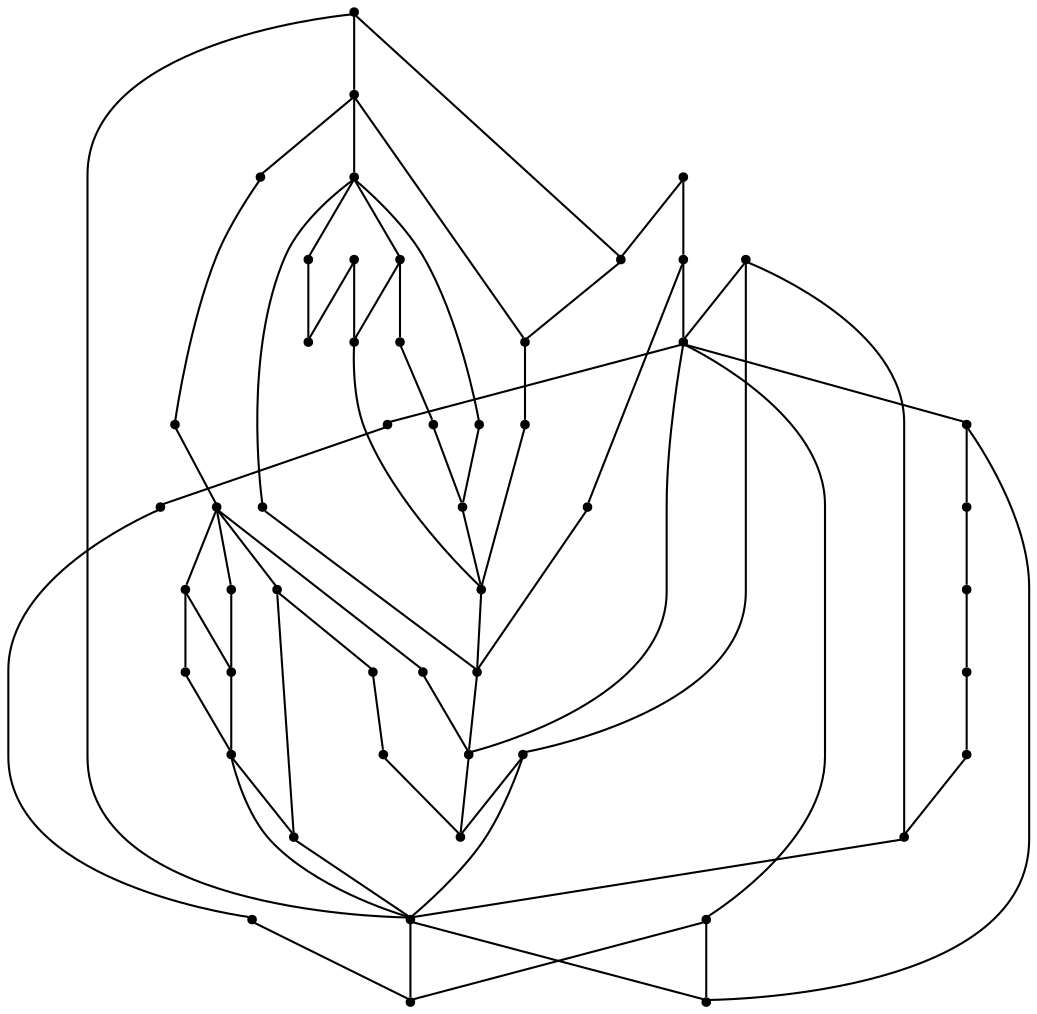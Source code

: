graph {
  node [shape=point,comment="{\"directed\":false,\"doi\":\"10.1007/3-540-46648-7_2\",\"figure\":\"? (4)\"}"]

  v0 [pos="1511.1889130568918,921.8691708727104"]
  v1 [pos="1300.412560448137,921.8691708727104"]
  v2 [pos="1616.9520891846405,816.601226594415"]
  v3 [pos="1194.899341811812,869.1101665469623"]
  v4 [pos="1564.1954798664783,1027.1371787401663"]
  v5 [pos="1564.1954798664783,921.8691708727104"]
  v6 [pos="1564.195479866478,1132.905283559443"]
  v7 [pos="1564.195479866478,1238.6733883787197"]
  v8 [pos="1564.1954798664783,1079.8962148604944"]
  v9 [pos="1564.195479866478,1185.9143522583915"]
  v10 [pos="1564.1954798664783,1291.1823283312672"]
  v11 [pos="1511.1889130568918,1079.8962148604944"]
  v12 [pos="1511.1889130568918,1132.9052835594432"]
  v13 [pos="1511.1889130568918,1185.9143522583915"]
  v14 [pos="1511.1889130568918,1238.6733883787197"]
  v15 [pos="1511.1889130568918,869.1101665469623"]
  v16 [pos="1458.4323037387294,869.1101665469623"]
  v17 [pos="1458.9323458940485,1026.1369848365248"]
  v18 [pos="1458.4323037387294,1291.1823283312672"]
  v19 [pos="1458.4323037387294,921.8691708727104"]
  v20 [pos="1089.1361020978277,1027.6372438974067"]
  v21 [pos="1458.4323037387294,1185.9143522583915"]
  v22 [pos="1458.4323037387294,1343.9413326570152"]
  v23 [pos="1405.9257154982265,1079.8962148604944"]
  v24 [pos="1405.9257154982263,1291.1823283312672"]
  v25 [pos="1352.9190851024046,921.8691708727101"]
  v26 [pos="1352.9190851024046,1132.9052835594432"]
  v27 [pos="1352.9190851024043,974.8782395716589"]
  v28 [pos="1353.4191908439589,1185.9143522583915"]
  v29 [pos="1352.9190851024046,1237.9231952591183"]
  v30 [pos="1300.412560448137,974.8782395716589"]
  v31 [pos="1299.4124125512635,1185.1641909333703"]
  v32 [pos="1300.412560448137,1343.9413326570152"]
  v33 [pos="1299.4124125512635,1237.9231952591183"]
  v34 [pos="1246.9058243107604,1237.9231952591183"]
  v35 [pos="1247.1558771815378,1079.8962148604944"]
  v36 [pos="1246.9058243107606,1185.1641909333703"]
  v37 [pos="1194.899341811812,921.8691708727101"]
  v38 [pos="1193.8992257080563,1185.1641909333703"]
  v39 [pos="1194.899341811812,1238.6733883787197"]
  v40 [pos="1141.89271141599,869.1101665469623"]
  v41 [pos="1141.89271141599,1238.6733883787197"]
  v42 [pos="1141.89271141599,1291.1823283312672"]
  v43 [pos="1141.89271141599,921.8691708727104"]
  v44 [pos="1089.1361020978277,922.1192352459107"]
  v45 [pos="1089.1361020978277,1079.8962148604944"]
  v46 [pos="1089.1361020978277,1132.905283559443"]
  v47 [pos="1089.1361020978277,1343.9413326570152"]
  v48 [pos="1089.1361020978277,1238.6733883787197"]
  v49 [pos="1036.3795404693417,1079.8962148604944"]
  v50 [pos="1036.3795404693417,1238.6733883787197"]
  v51 [pos="983.8729840219565,1396.9504013559635"]

  v0 -- v20 [id="-1",pos="1511.1889130568918,921.8691708727104 1511.1889448500094,939.8722796032939 1511.1889448500094,950.8740945975476 1500.1875087431074,963.876424577405 1489.1860726362052,977.8787576934228 1476.1844679080268,981.8794061296678 1458.1823144541875,984.8799242514317 1089.1361020978277,1027.6372438974067 1089.1361020978277,1027.6372438974067 1089.1361020978277,1027.6372438974067"]
  v51 -- v2 [id="-2",pos="983.8729840219565,1396.9504013559635 1562.1952794520844,1396.9504013559635 1562.1952794520844,1396.9504013559635 1562.1952794520844,1396.9504013559635 1580.1975600783946,1396.9504013559635 1592.1989533234641,1398.9507891632466 1604.2004737410043,1385.9485863617099 1617.2020784691824,1373.946513874654 1617.2020784691824,1361.9444413875985 1617.2020784691824,1343.9413326570152 1616.9520891846405,816.601226594415 1616.9520891846405,816.601226594415 1616.9520891846405,816.601226594415"]
  v50 -- v48 [id="-6",pos="1036.3795404693417,1238.6733883787197 1089.1361020978277,1238.6733883787197 1089.1361020978277,1238.6733883787197 1089.1361020978277,1238.6733883787197"]
  v49 -- v50 [id="-8",pos="1036.3795404693417,1079.8962148604944 1036.3795404693417,1238.6733883787197 1036.3795404693417,1238.6733883787197 1036.3795404693417,1238.6733883787197"]
  v49 -- v45 [id="-9",pos="1036.3795404693417,1079.8962148604944 1089.1361020978277,1079.8962148604944 1089.1361020978277,1079.8962148604944 1089.1361020978277,1079.8962148604944"]
  v47 -- v32 [id="-19",pos="1089.1361020978277,1343.9413326570152 1300.412560448137,1343.9413326570152 1300.412560448137,1343.9413326570152 1300.412560448137,1343.9413326570152"]
  v47 -- v42 [id="-20",pos="1089.1361020978277,1343.9413326570152 1141.89271141599,1291.1823283312672 1141.89271141599,1291.1823283312672 1141.89271141599,1291.1823283312672"]
  v47 -- v48 [id="-21",pos="1089.1361020978277,1343.9413326570152 1089.1361020978277,1238.6733883787197 1089.1361020978277,1238.6733883787197 1089.1361020978277,1238.6733883787197"]
  v48 -- v46 [id="-23",pos="1089.1361020978277,1238.6733883787197 1089.1361020978277,1132.905283559443 1089.1361020978277,1132.905283559443 1089.1361020978277,1132.905283559443"]
  v46 -- v26 [id="-25",pos="1089.1361020978277,1132.905283559443 1352.9190851024046,1132.9052835594432 1352.9190851024046,1132.9052835594432 1352.9190851024046,1132.9052835594432"]
  v45 -- v20 [id="-26",pos="1089.1361020978277,1079.8962148604944 1089.1361020978277,1027.6372438974067 1089.1361020978277,1027.6372438974067 1089.1361020978277,1027.6372438974067"]
  v45 -- v35 [id="-27",pos="1089.1361020978277,1079.8962148604944 1247.1558771815378,1079.8962148604944 1247.1558771815378,1079.8962148604944 1247.1558771815378,1079.8962148604944"]
  v20 -- v37 [id="-29",pos="1089.1361020978277,1027.6372438974067 1194.899341811812,921.8691708727101 1194.899341811812,921.8691708727101 1194.899341811812,921.8691708727101"]
  v20 -- v30 [id="-30",pos="1089.1361020978277,1027.6372438974067 1300.412560448137,974.8782395716589 1300.412560448137,974.8782395716589 1300.412560448137,974.8782395716589"]
  v20 -- v44 [id="-31",pos="1089.1361020978277,1027.6372438974067 1089.1361020978277,922.1192352459107 1089.1361020978277,922.1192352459107 1089.1361020978277,922.1192352459107"]
  v20 -- v17 [id="-32",pos="1089.1361020978277,1027.6372438974067 1458.9323458940485,1026.1369848365248 1458.9323458940485,1026.1369848365248 1458.9323458940485,1026.1369848365248"]
  v44 -- v43 [id="-34",pos="1089.1361020978277,922.1192352459107 1141.89271141599,921.8691708727104 1141.89271141599,921.8691708727104 1141.89271141599,921.8691708727104"]
  v42 -- v29 [id="-55",pos="1141.89271141599,1291.1823283312672 1352.9190851024046,1237.9231952591183 1352.9190851024046,1237.9231952591183 1352.9190851024046,1237.9231952591183"]
  v42 -- v24 [id="-56",pos="1141.89271141599,1291.1823283312672 1405.9257154982263,1291.1823283312672 1405.9257154982263,1291.1823283312672 1405.9257154982263,1291.1823283312672"]
  v42 -- v34 [id="-57",pos="1141.89271141599,1291.1823283312672 1246.9058243107604,1237.9231952591183 1246.9058243107604,1237.9231952591183 1246.9058243107604,1237.9231952591183"]
  v42 -- v41 [id="-58",pos="1141.89271141599,1291.1823283312672 1141.89271141599,1238.6733883787197 1141.89271141599,1238.6733883787197 1141.89271141599,1238.6733883787197"]
  v41 -- v39 [id="-60",pos="1141.89271141599,1238.6733883787197 1194.899341811812,1238.6733883787197 1194.899341811812,1238.6733883787197 1194.899341811812,1238.6733883787197"]
  v43 -- v40 [id="-61",pos="1141.89271141599,921.8691708727104 1141.89271141599,869.1101665469623 1141.89271141599,869.1101665469623 1141.89271141599,869.1101665469623"]
  v40 -- v3 [id="-63",pos="1141.89271141599,869.1101665469623 1194.899341811812,869.1101665469623 1194.899341811812,869.1101665469623 1194.899341811812,869.1101665469623"]
  v38 -- v36 [id="-75",pos="1193.8992257080563,1185.1641909333703 1246.9058243107606,1185.1641909333703 1246.9058243107606,1185.1641909333703 1246.9058243107606,1185.1641909333703"]
  v38 -- v39 [id="-77",pos="1193.8992257080563,1185.1641909333703 1194.899341811812,1238.6733883787197 1194.899341811812,1238.6733883787197 1194.899341811812,1238.6733883787197"]
  v37 -- v1 [id="-78",pos="1194.899341811812,921.8691708727101 1300.412560448137,921.8691708727104 1300.412560448137,921.8691708727104 1300.412560448137,921.8691708727104"]
  v37 -- v3 [id="-79",pos="1194.899341811812,921.8691708727101 1194.899341811812,869.1101665469623 1194.899341811812,869.1101665469623 1194.899341811812,869.1101665469623"]
  v36 -- v26 [id="-89",pos="1246.9058243107606,1185.1641909333703 1352.9190851024046,1132.9052835594432 1352.9190851024046,1132.9052835594432 1352.9190851024046,1132.9052835594432"]
  v34 -- v36 [id="-90",pos="1246.9058243107604,1237.9231952591183 1246.9058243107606,1185.1641909333703 1246.9058243107606,1185.1641909333703 1246.9058243107606,1185.1641909333703"]
  v35 -- v23 [id="-92",pos="1247.1558771815378,1079.8962148604944 1405.9257154982265,1079.8962148604944 1405.9257154982265,1079.8962148604944 1405.9257154982265,1079.8962148604944"]
  v34 -- v33 [id="-93",pos="1246.9058243107604,1237.9231952591183 1299.4124125512635,1237.9231952591183 1299.4124125512635,1237.9231952591183 1299.4124125512635,1237.9231952591183"]
  v32 -- v22 [id="-102",pos="1300.412560448137,1343.9413326570152 1458.4323037387294,1343.9413326570152 1458.4323037387294,1343.9413326570152 1458.4323037387294,1343.9413326570152"]
  v33 -- v31 [id="-103",pos="1299.4124125512635,1237.9231952591183 1299.4124125512635,1185.1641909333703 1299.4124125512635,1185.1641909333703 1299.4124125512635,1185.1641909333703"]
  v31 -- v28 [id="-105",pos="1299.4124125512635,1185.1641909333703 1353.4191908439589,1185.9143522583915 1353.4191908439589,1185.9143522583915 1353.4191908439589,1185.9143522583915"]
  v30 -- v27 [id="-106",pos="1300.412560448137,974.8782395716589 1352.9190851024043,974.8782395716589 1352.9190851024043,974.8782395716589 1352.9190851024043,974.8782395716589"]
  v30 -- v1 [id="-107",pos="1300.412560448137,974.8782395716589 1300.412560448137,921.8691708727104 1300.412560448137,921.8691708727104 1300.412560448137,921.8691708727104"]
  v29 -- v28 [id="-120",pos="1352.9190851024046,1237.9231952591183 1353.4191908439589,1185.9143522583915 1353.4191908439589,1185.9143522583915 1353.4191908439589,1185.9143522583915"]
  v28 -- v26 [id="-122",pos="1353.4191908439589,1185.9143522583915 1352.9190851024046,1132.9052835594432 1352.9190851024046,1132.9052835594432 1352.9190851024046,1132.9052835594432"]
  v26 -- v23 [id="-124",pos="1352.9190851024046,1132.9052835594432 1405.9257154982265,1079.8962148604944 1405.9257154982265,1079.8962148604944 1405.9257154982265,1079.8962148604944"]
  v27 -- v25 [id="-125",pos="1352.9190851024043,974.8782395716589 1352.9190851024046,921.8691708727101 1352.9190851024046,921.8691708727101 1352.9190851024046,921.8691708727101"]
  v25 -- v19 [id="-127",pos="1352.9190851024046,921.8691708727101 1458.4323037387294,921.8691708727104 1458.4323037387294,921.8691708727104 1458.4323037387294,921.8691708727104"]
  v24 -- v23 [id="-133",pos="1405.9257154982263,1291.1823283312672 1405.9257154982265,1079.8962148604944 1405.9257154982265,1079.8962148604944 1405.9257154982265,1079.8962148604944"]
  v23 -- v17 [id="-135",pos="1405.9257154982265,1079.8962148604944 1458.9323458940485,1026.1369848365248 1458.9323458940485,1026.1369848365248 1458.9323458940485,1026.1369848365248"]
  v2 -- v1 [id="-138",pos="1616.9520891846405,816.601226594415 1416.1769929927968,858.8584174939892 1416.1769929927968,858.8584174939892 1416.1769929927968,858.8584174939892 1395.1743322621014,861.8589356157531 1372.17150291013,869.8602324882431 1353.1691379731817,879.8620443463365 1332.1664772424863,891.8641168333922 1318.16478820367,903.866062142127 1300.412560448137,921.8691708727104"]
  v22 -- v18 [id="-141",pos="1458.4323037387294,1343.9413326570152 1458.4323037387294,1291.1823283312672 1458.4323037387294,1291.1823283312672 1458.4323037387294,1291.1823283312672"]
  v18 -- v12 [id="-143",pos="1458.4323037387294,1291.1823283312672 1511.1889130568918,1132.9052835594432 1511.1889130568918,1132.9052835594432 1511.1889130568918,1132.9052835594432"]
  v18 -- v21 [id="-144",pos="1458.4323037387294,1291.1823283312672 1458.4323037387294,1185.9143522583915 1458.4323037387294,1185.9143522583915 1458.4323037387294,1185.9143522583915"]
  v18 -- v10 [id="-145",pos="1458.4323037387294,1291.1823283312672 1564.1954798664783,1291.1823283312672 1564.1954798664783,1291.1823283312672 1564.1954798664783,1291.1823283312672"]
  v18 -- v14 [id="-146",pos="1458.4323037387294,1291.1823283312672 1511.1889130568918,1238.6733883787197 1511.1889130568918,1238.6733883787197 1511.1889130568918,1238.6733883787197"]
  v21 -- v17 [id="-148",pos="1458.4323037387294,1185.9143522583915 1458.9323458940485,1026.1369848365248 1458.9323458940485,1026.1369848365248 1458.9323458940485,1026.1369848365248"]
  v17 -- v4 [id="-150",pos="1458.9323458940485,1026.1369848365248 1564.1954798664783,1027.1371787401663 1564.1954798664783,1027.1371787401663 1564.1954798664783,1027.1371787401663"]
  v51 -- v50 [id="-151",pos="983.8729840219565,1396.9504013559635 1036.3795404693417,1238.6733883787197 1036.3795404693417,1238.6733883787197 1036.3795404693417,1238.6733883787197"]
  v19 -- v16 [id="-152",pos="1458.4323037387294,921.8691708727104 1458.4323037387294,869.1101665469623 1458.4323037387294,869.1101665469623 1458.4323037387294,869.1101665469623"]
  v16 -- v15 [id="-154",pos="1458.4323037387294,869.1101665469623 1511.1889130568918,869.1101665469623 1511.1889130568918,869.1101665469623 1511.1889130568918,869.1101665469623"]
  v14 -- v13 [id="-168",pos="1511.1889130568918,1238.6733883787197 1511.1889130568918,1185.9143522583915 1511.1889130568918,1185.9143522583915 1511.1889130568918,1185.9143522583915"]
  v14 -- v7 [id="-169",pos="1511.1889130568918,1238.6733883787197 1564.195479866478,1238.6733883787197 1564.195479866478,1238.6733883787197 1564.195479866478,1238.6733883787197"]
  v13 -- v9 [id="-171",pos="1511.1889130568918,1185.9143522583915 1564.195479866478,1185.9143522583915 1564.195479866478,1185.9143522583915 1564.195479866478,1185.9143522583915"]
  v12 -- v11 [id="-172",pos="1511.1889130568918,1132.9052835594432 1511.1889130568918,1079.8962148604944 1511.1889130568918,1079.8962148604944 1511.1889130568918,1079.8962148604944"]
  v12 -- v6 [id="-173",pos="1511.1889130568918,1132.9052835594432 1564.195479866478,1132.905283559443 1564.195479866478,1132.905283559443 1564.195479866478,1132.905283559443"]
  v11 -- v8 [id="-175",pos="1511.1889130568918,1079.8962148604944 1564.1954798664783,1079.8962148604944 1564.1954798664783,1079.8962148604944 1564.1954798664783,1079.8962148604944"]
  v0 -- v15 [id="-176",pos="1511.1889130568918,921.8691708727104 1511.1889130568918,869.1101665469623 1511.1889130568918,869.1101665469623 1511.1889130568918,869.1101665469623"]
  v0 -- v5 [id="-177",pos="1511.1889130568918,921.8691708727104 1564.1954798664783,921.8691708727104 1564.1954798664783,921.8691708727104 1564.1954798664783,921.8691708727104"]
  v15 -- v2 [id="-179",pos="1511.1889130568918,869.1101665469623 1616.9520891846405,816.601226594415 1616.9520891846405,816.601226594415 1616.9520891846405,816.601226594415"]
  v10 -- v7 [id="-197",pos="1564.1954798664783,1291.1823283312672 1564.195479866478,1238.6733883787197 1564.195479866478,1238.6733883787197 1564.195479866478,1238.6733883787197"]
  v7 -- v9 [id="-199",pos="1564.195479866478,1238.6733883787197 1564.195479866478,1185.9143522583915 1564.195479866478,1185.9143522583915 1564.195479866478,1185.9143522583915"]
  v9 -- v2 [id="-200",pos="1564.195479866478,1185.9143522583915 1616.9520891846405,816.601226594415 1616.9520891846405,816.601226594415 1616.9520891846405,816.601226594415"]
  v9 -- v6 [id="-201",pos="1564.195479866478,1185.9143522583915 1564.195479866478,1132.905283559443 1564.195479866478,1132.905283559443 1564.195479866478,1132.905283559443"]
  v6 -- v2 [id="-203",pos="1564.195479866478,1132.905283559443 1616.9520891846405,816.601226594415 1616.9520891846405,816.601226594415 1616.9520891846405,816.601226594415"]
  v8 -- v4 [id="-204",pos="1564.1954798664783,1079.8962148604944 1564.1954798664783,1027.1371787401663 1564.1954798664783,1027.1371787401663 1564.1954798664783,1027.1371787401663"]
  v5 -- v4 [id="-207",pos="1564.1954798664783,921.8691708727104 1564.1954798664783,1027.1371787401663 1564.1954798664783,1027.1371787401663 1564.1954798664783,1027.1371787401663"]
  v5 -- v2 [id="-208",pos="1564.1954798664783,921.8691708727104 1616.9520891846405,816.601226594415 1616.9520891846405,816.601226594415 1616.9520891846405,816.601226594415"]
  v2 -- v3 [id="-215",pos="1616.9520891846405,816.601226594415 1194.899341811812,869.1101665469623 1194.899341811812,869.1101665469623 1194.899341811812,869.1101665469623"]
  v51 -- v47 [id="-218",pos="983.8729840219565,1396.9504013559635 1089.1361020978277,1343.9413326570152 1089.1361020978277,1343.9413326570152 1089.1361020978277,1343.9413326570152"]
}